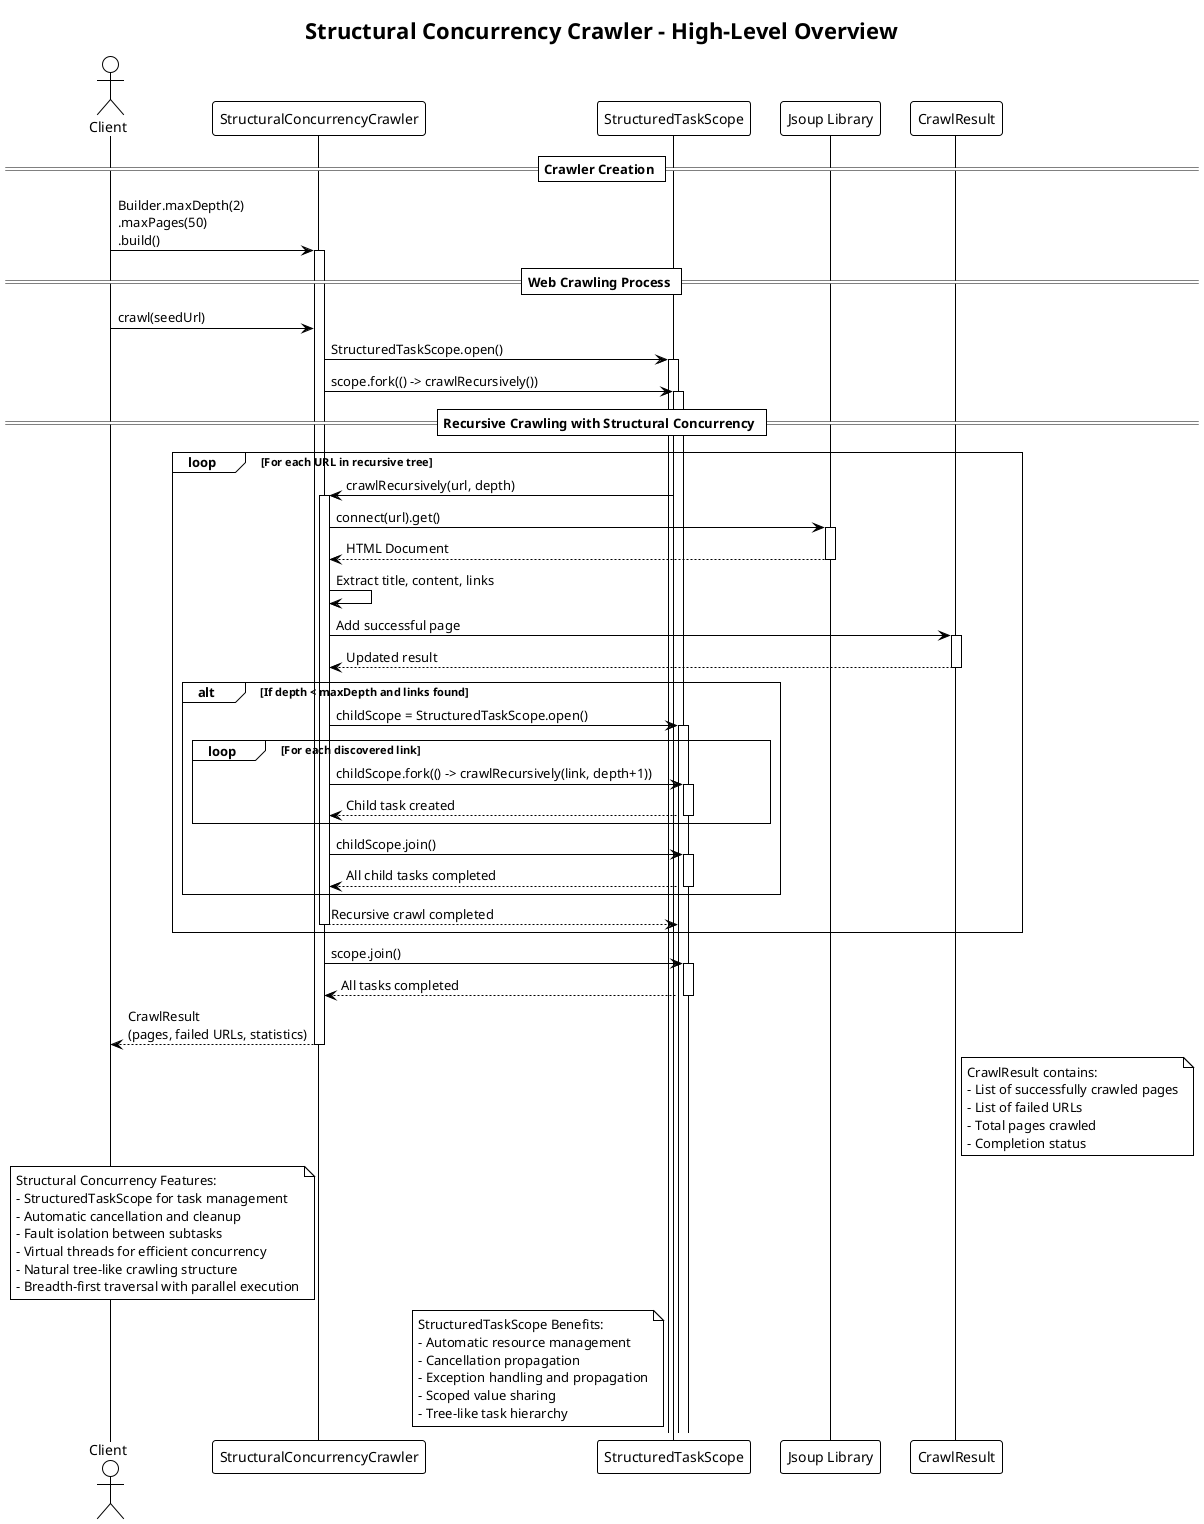 @startuml
!theme plain
title Structural Concurrency Crawler - High-Level Overview

actor "Client" as Client
participant "StructuralConcurrencyCrawler" as Crawler
participant "StructuredTaskScope" as Scope
participant "Jsoup Library" as Jsoup
participant "CrawlResult" as Result

== Crawler Creation ==
Client -> Crawler: Builder.maxDepth(2)\n.maxPages(50)\n.build()
activate Crawler

== Web Crawling Process ==
Client -> Crawler: crawl(seedUrl)

Crawler -> Scope: StructuredTaskScope.open()
activate Scope

Crawler -> Scope: scope.fork(() -> crawlRecursively())
activate Scope

== Recursive Crawling with Structural Concurrency ==
loop For each URL in recursive tree
Scope -> Crawler: crawlRecursively(url, depth)
activate Crawler

Crawler -> Jsoup: connect(url).get()
activate Jsoup
Jsoup --> Crawler: HTML Document
deactivate Jsoup

Crawler -> Crawler: Extract title, content, links
Crawler -> Result: Add successful page
activate Result
Result --> Crawler: Updated result
deactivate Result

alt If depth < maxDepth and links found
Crawler -> Scope: childScope = StructuredTaskScope.open()
activate Scope

loop For each discovered link
Crawler -> Scope: childScope.fork(() -> crawlRecursively(link, depth+1))
activate Scope
Scope --> Crawler: Child task created
deactivate Scope
end

Crawler -> Scope: childScope.join()
activate Scope
Scope --> Crawler: All child tasks completed
deactivate Scope
end

Crawler --> Scope: Recursive crawl completed
deactivate Crawler
end

Crawler -> Scope: scope.join()
activate Scope
Scope --> Crawler: All tasks completed
deactivate Scope

Crawler --> Client: CrawlResult\n(pages, failed URLs, statistics)
deactivate Crawler

note right of Result
  CrawlResult contains:
  - List of successfully crawled pages
  - List of failed URLs
  - Total pages crawled
  - Completion status
end note

note left of Crawler
  Structural Concurrency Features:
  - StructuredTaskScope for task management
  - Automatic cancellation and cleanup
  - Fault isolation between subtasks
  - Virtual threads for efficient concurrency
  - Natural tree-like crawling structure
  - Breadth-first traversal with parallel execution
end note

note left of Scope
  StructuredTaskScope Benefits:
  - Automatic resource management
  - Cancellation propagation
  - Exception handling and propagation
  - Scoped value sharing
  - Tree-like task hierarchy
end note

@enduml
